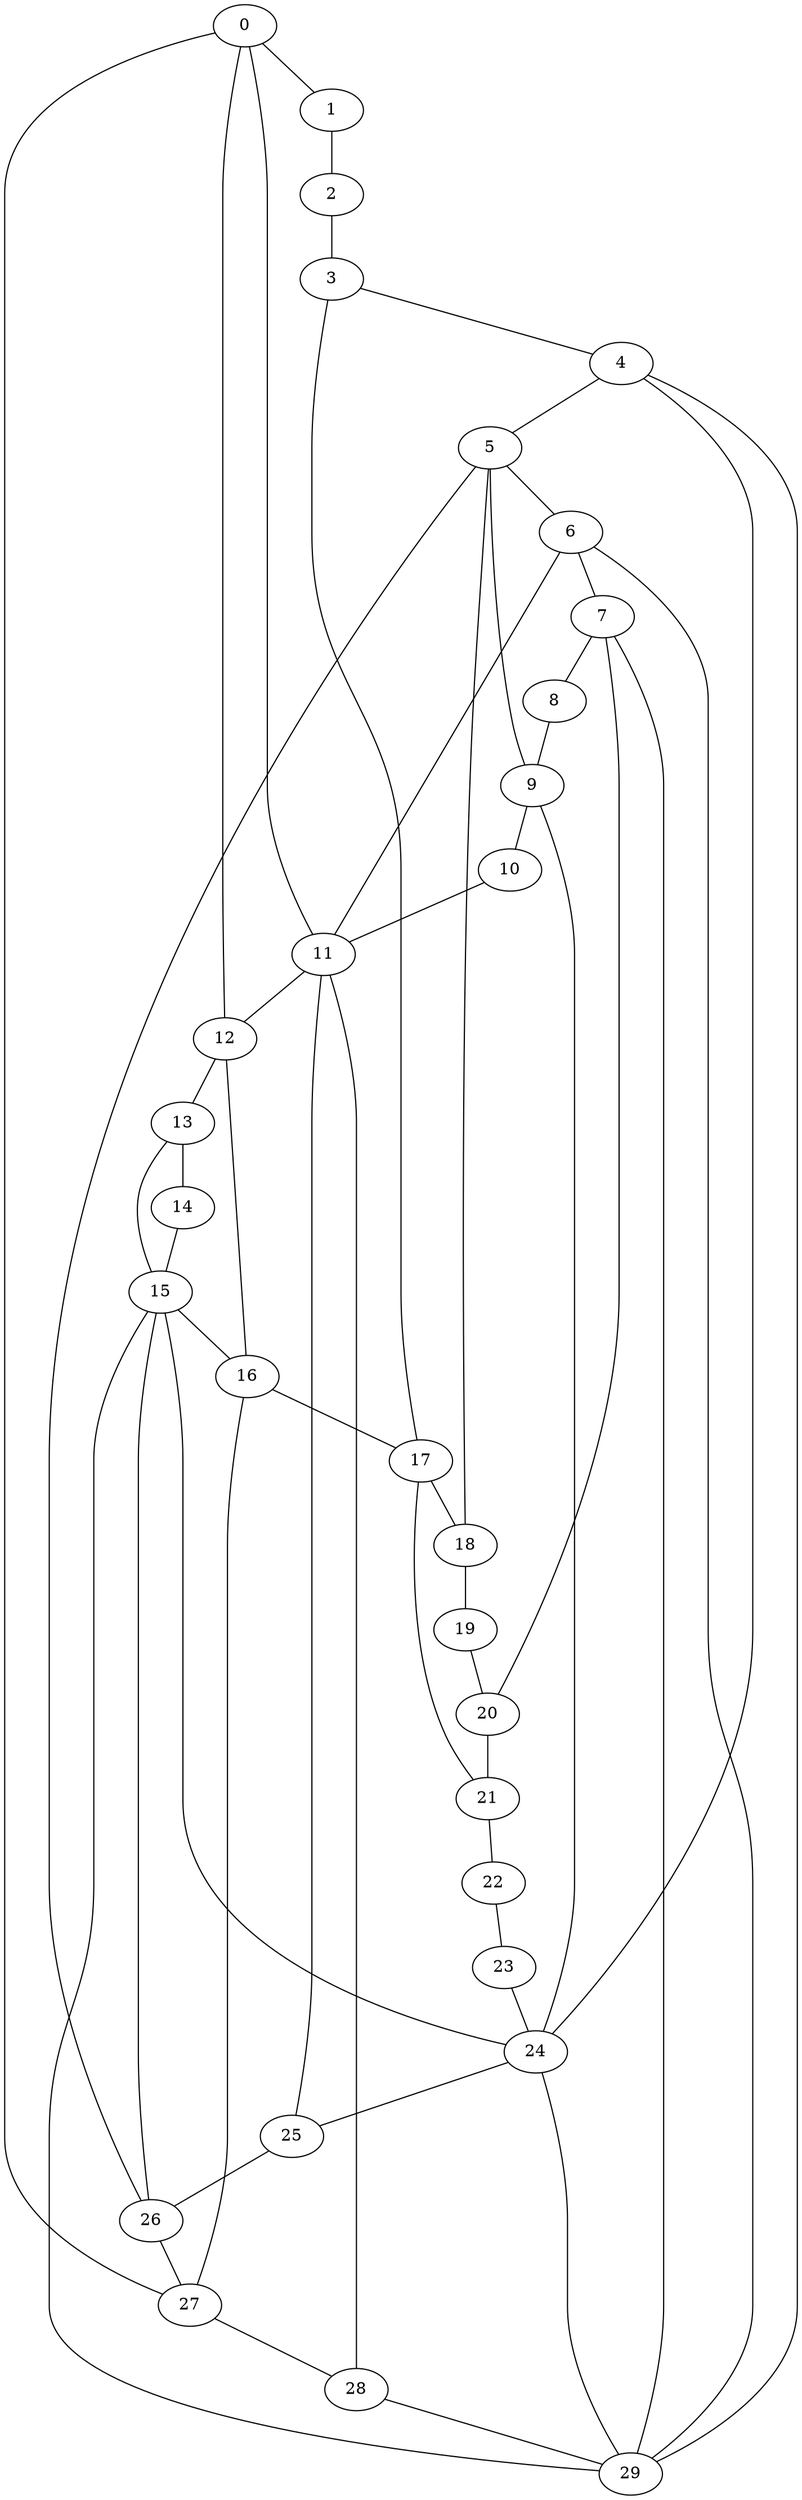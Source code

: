 
graph graphname {
    0 -- 1
0 -- 27
0 -- 11
0 -- 12
1 -- 2
2 -- 3
3 -- 4
3 -- 17
4 -- 5
4 -- 24
4 -- 29
5 -- 6
5 -- 9
5 -- 26
5 -- 18
6 -- 7
6 -- 29
6 -- 11
7 -- 8
7 -- 20
7 -- 29
8 -- 9
9 -- 10
9 -- 24
10 -- 11
11 -- 12
11 -- 28
11 -- 25
12 -- 13
12 -- 16
13 -- 14
13 -- 15
14 -- 15
15 -- 16
15 -- 26
15 -- 29
15 -- 24
16 -- 17
16 -- 27
17 -- 18
17 -- 21
18 -- 19
19 -- 20
20 -- 21
21 -- 22
22 -- 23
23 -- 24
24 -- 25
24 -- 29
25 -- 26
26 -- 27
27 -- 28
28 -- 29

}
